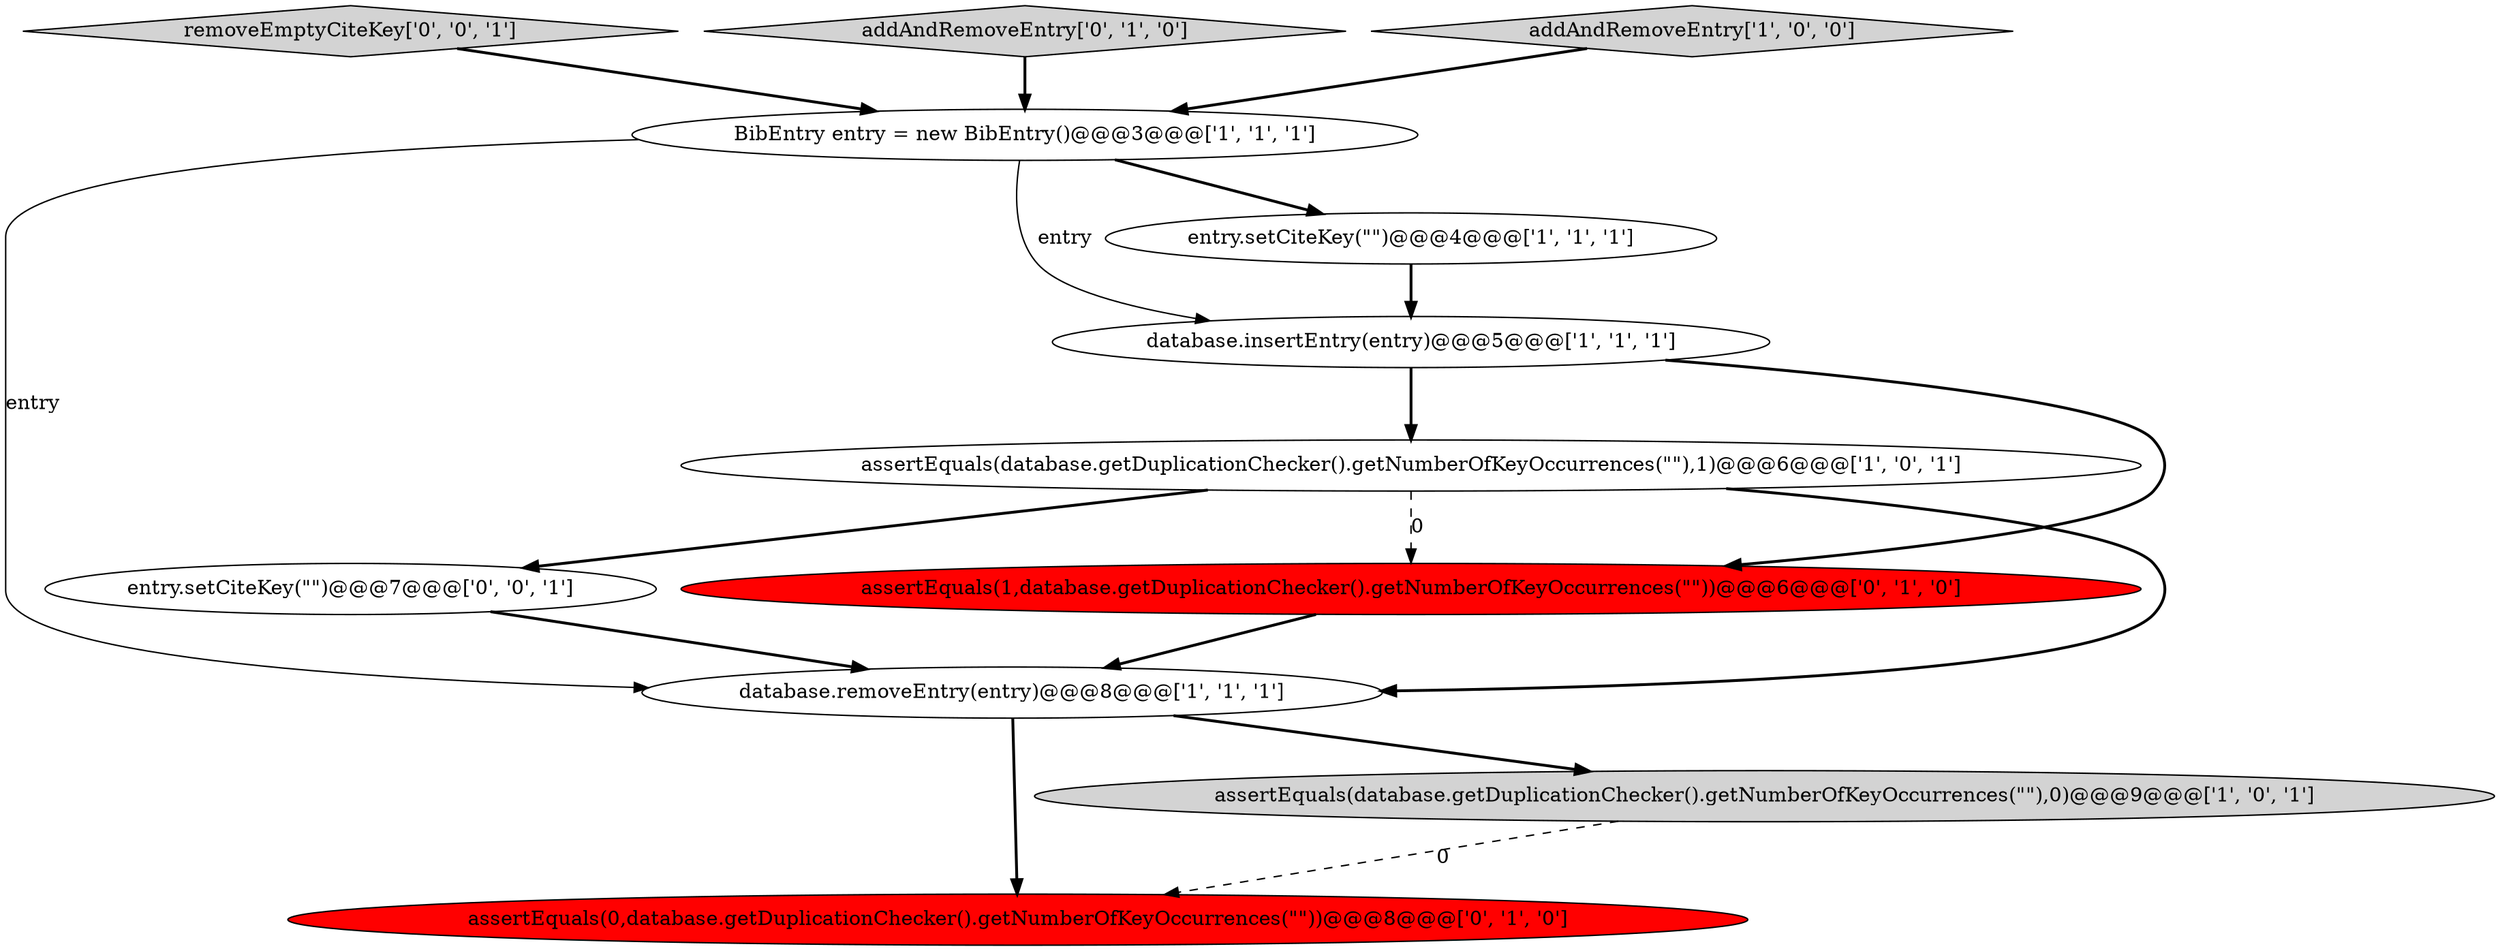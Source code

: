digraph {
9 [style = filled, label = "assertEquals(0,database.getDuplicationChecker().getNumberOfKeyOccurrences(\"\"))@@@8@@@['0', '1', '0']", fillcolor = red, shape = ellipse image = "AAA1AAABBB2BBB"];
2 [style = filled, label = "entry.setCiteKey(\"\")@@@4@@@['1', '1', '1']", fillcolor = white, shape = ellipse image = "AAA0AAABBB1BBB"];
10 [style = filled, label = "removeEmptyCiteKey['0', '0', '1']", fillcolor = lightgray, shape = diamond image = "AAA0AAABBB3BBB"];
5 [style = filled, label = "database.removeEntry(entry)@@@8@@@['1', '1', '1']", fillcolor = white, shape = ellipse image = "AAA0AAABBB1BBB"];
1 [style = filled, label = "database.insertEntry(entry)@@@5@@@['1', '1', '1']", fillcolor = white, shape = ellipse image = "AAA0AAABBB1BBB"];
7 [style = filled, label = "addAndRemoveEntry['0', '1', '0']", fillcolor = lightgray, shape = diamond image = "AAA0AAABBB2BBB"];
0 [style = filled, label = "BibEntry entry = new BibEntry()@@@3@@@['1', '1', '1']", fillcolor = white, shape = ellipse image = "AAA0AAABBB1BBB"];
3 [style = filled, label = "assertEquals(database.getDuplicationChecker().getNumberOfKeyOccurrences(\"\"),1)@@@6@@@['1', '0', '1']", fillcolor = white, shape = ellipse image = "AAA0AAABBB1BBB"];
8 [style = filled, label = "assertEquals(1,database.getDuplicationChecker().getNumberOfKeyOccurrences(\"\"))@@@6@@@['0', '1', '0']", fillcolor = red, shape = ellipse image = "AAA1AAABBB2BBB"];
11 [style = filled, label = "entry.setCiteKey(\"\")@@@7@@@['0', '0', '1']", fillcolor = white, shape = ellipse image = "AAA0AAABBB3BBB"];
4 [style = filled, label = "assertEquals(database.getDuplicationChecker().getNumberOfKeyOccurrences(\"\"),0)@@@9@@@['1', '0', '1']", fillcolor = lightgray, shape = ellipse image = "AAA0AAABBB1BBB"];
6 [style = filled, label = "addAndRemoveEntry['1', '0', '0']", fillcolor = lightgray, shape = diamond image = "AAA0AAABBB1BBB"];
1->3 [style = bold, label=""];
3->11 [style = bold, label=""];
3->8 [style = dashed, label="0"];
0->1 [style = solid, label="entry"];
10->0 [style = bold, label=""];
11->5 [style = bold, label=""];
4->9 [style = dashed, label="0"];
3->5 [style = bold, label=""];
7->0 [style = bold, label=""];
6->0 [style = bold, label=""];
1->8 [style = bold, label=""];
8->5 [style = bold, label=""];
5->9 [style = bold, label=""];
2->1 [style = bold, label=""];
5->4 [style = bold, label=""];
0->5 [style = solid, label="entry"];
0->2 [style = bold, label=""];
}
